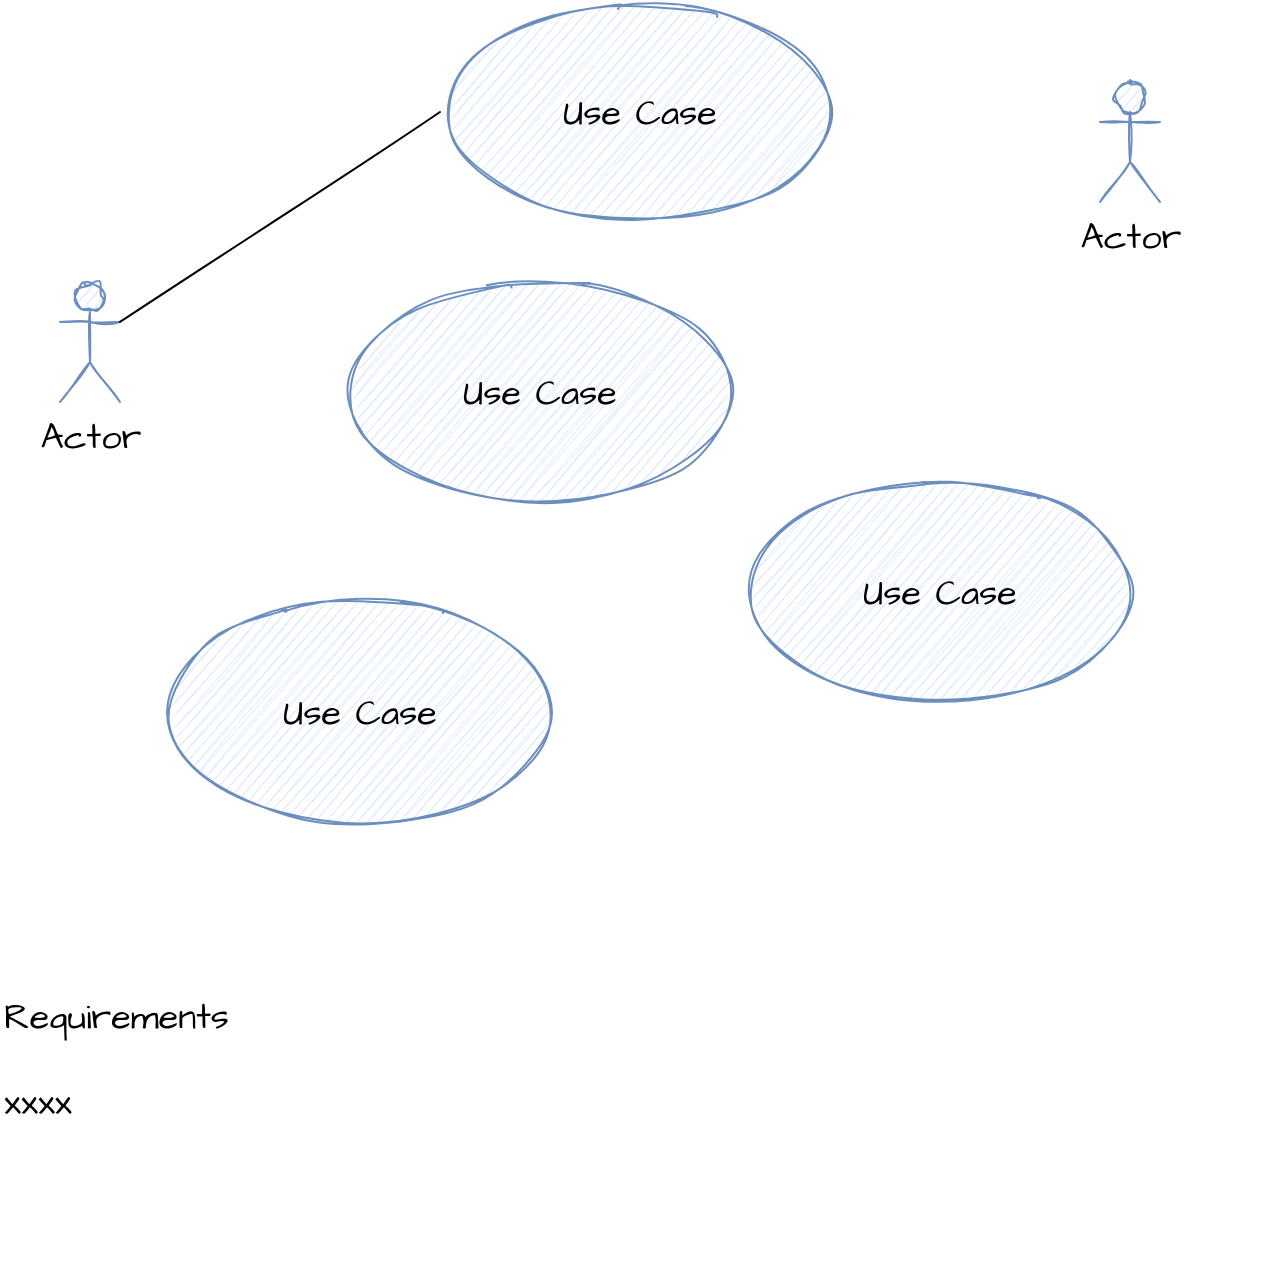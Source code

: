 <mxfile version="20.3.0" type="device"><diagram id="psLtoHZMU66ZOnqGSjev" name="Use Cases"><mxGraphModel dx="1117" dy="770" grid="1" gridSize="10" guides="1" tooltips="1" connect="1" arrows="1" fold="1" page="1" pageScale="1" pageWidth="827" pageHeight="1169" math="0" shadow="0"><root><mxCell id="0"/><mxCell id="1" parent="0"/><mxCell id="6tp3Cj9iwjv09b9URdf--1" value="&lt;font style=&quot;font-size: 18px;&quot;&gt;Actor&lt;/font&gt;" style="shape=umlActor;verticalLabelPosition=bottom;verticalAlign=top;html=1;fontFamily=Architects Daughter;fontSource=https%3A%2F%2Ffonts.googleapis.com%2Fcss%3Ffamily%3DArchitects%2BDaughter;fillColor=#dae8fc;strokeColor=#6c8ebf;sketch=1;" vertex="1" parent="1"><mxGeometry x="130" y="280" width="30" height="60" as="geometry"/></mxCell><mxCell id="6tp3Cj9iwjv09b9URdf--2" value="&lt;font style=&quot;font-size: 18px;&quot; data-font-src=&quot;https://fonts.googleapis.com/css?family=Architects+Daughter&quot; face=&quot;Architects Daughter&quot;&gt;Use Case&lt;/font&gt;" style="ellipse;whiteSpace=wrap;html=1;fillColor=#dae8fc;strokeColor=#6c8ebf;fontFamily=Architects Daughter;fontSource=https%3A%2F%2Ffonts.googleapis.com%2Fcss%3Ffamily%3DArchitects%2BDaughter;sketch=1;" vertex="1" parent="1"><mxGeometry x="320" y="140" width="200" height="110" as="geometry"/></mxCell><mxCell id="6tp3Cj9iwjv09b9URdf--3" value="" style="endArrow=none;html=1;rounded=0;fontFamily=Architects Daughter;fontSource=https%3A%2F%2Ffonts.googleapis.com%2Fcss%3Ffamily%3DArchitects%2BDaughter;fontSize=18;exitX=0;exitY=0.5;exitDx=0;exitDy=0;entryX=1;entryY=0.333;entryDx=0;entryDy=0;entryPerimeter=0;sketch=1;" edge="1" parent="1" source="6tp3Cj9iwjv09b9URdf--2" target="6tp3Cj9iwjv09b9URdf--1"><mxGeometry width="50" height="50" relative="1" as="geometry"><mxPoint x="380" y="300" as="sourcePoint"/><mxPoint x="430" y="250" as="targetPoint"/></mxGeometry></mxCell><mxCell id="6tp3Cj9iwjv09b9URdf--4" value="&lt;font style=&quot;font-size: 18px;&quot; data-font-src=&quot;https://fonts.googleapis.com/css?family=Architects+Daughter&quot; face=&quot;Architects Daughter&quot;&gt;Use Case&lt;/font&gt;" style="ellipse;whiteSpace=wrap;html=1;fillColor=#dae8fc;strokeColor=#6c8ebf;fontFamily=Architects Daughter;fontSource=https%3A%2F%2Ffonts.googleapis.com%2Fcss%3Ffamily%3DArchitects%2BDaughter;sketch=1;" vertex="1" parent="1"><mxGeometry x="270" y="280" width="200" height="110" as="geometry"/></mxCell><mxCell id="6tp3Cj9iwjv09b9URdf--5" value="&lt;font style=&quot;font-size: 18px;&quot; data-font-src=&quot;https://fonts.googleapis.com/css?family=Architects+Daughter&quot; face=&quot;Architects Daughter&quot;&gt;Use Case&lt;/font&gt;" style="ellipse;whiteSpace=wrap;html=1;fillColor=#dae8fc;strokeColor=#6c8ebf;fontFamily=Architects Daughter;fontSource=https%3A%2F%2Ffonts.googleapis.com%2Fcss%3Ffamily%3DArchitects%2BDaughter;sketch=1;" vertex="1" parent="1"><mxGeometry x="470" y="380" width="200" height="110" as="geometry"/></mxCell><mxCell id="6tp3Cj9iwjv09b9URdf--6" value="&lt;font style=&quot;font-size: 18px;&quot; data-font-src=&quot;https://fonts.googleapis.com/css?family=Architects+Daughter&quot; face=&quot;Architects Daughter&quot;&gt;Use Case&lt;/font&gt;" style="ellipse;whiteSpace=wrap;html=1;fillColor=#dae8fc;strokeColor=#6c8ebf;fontFamily=Architects Daughter;fontSource=https%3A%2F%2Ffonts.googleapis.com%2Fcss%3Ffamily%3DArchitects%2BDaughter;sketch=1;" vertex="1" parent="1"><mxGeometry x="180" y="440" width="200" height="110" as="geometry"/></mxCell><mxCell id="6tp3Cj9iwjv09b9URdf--7" value="&lt;font style=&quot;font-size: 18px;&quot;&gt;Actor&lt;/font&gt;" style="shape=umlActor;verticalLabelPosition=bottom;verticalAlign=top;html=1;fontFamily=Architects Daughter;fontSource=https%3A%2F%2Ffonts.googleapis.com%2Fcss%3Ffamily%3DArchitects%2BDaughter;fillColor=#dae8fc;strokeColor=#6c8ebf;sketch=1;" vertex="1" parent="1"><mxGeometry x="650" y="180" width="30" height="60" as="geometry"/></mxCell><mxCell id="6tp3Cj9iwjv09b9URdf--8" value="Requirements&lt;br&gt;&lt;br&gt;xxxx" style="text;html=1;strokeColor=none;fillColor=none;align=left;verticalAlign=top;whiteSpace=wrap;rounded=0;sketch=1;fontFamily=Architects Daughter;fontSource=https%3A%2F%2Ffonts.googleapis.com%2Fcss%3Ffamily%3DArchitects%2BDaughter;fontSize=18;" vertex="1" parent="1"><mxGeometry x="100" y="630" width="630" height="140" as="geometry"/></mxCell></root></mxGraphModel></diagram></mxfile>